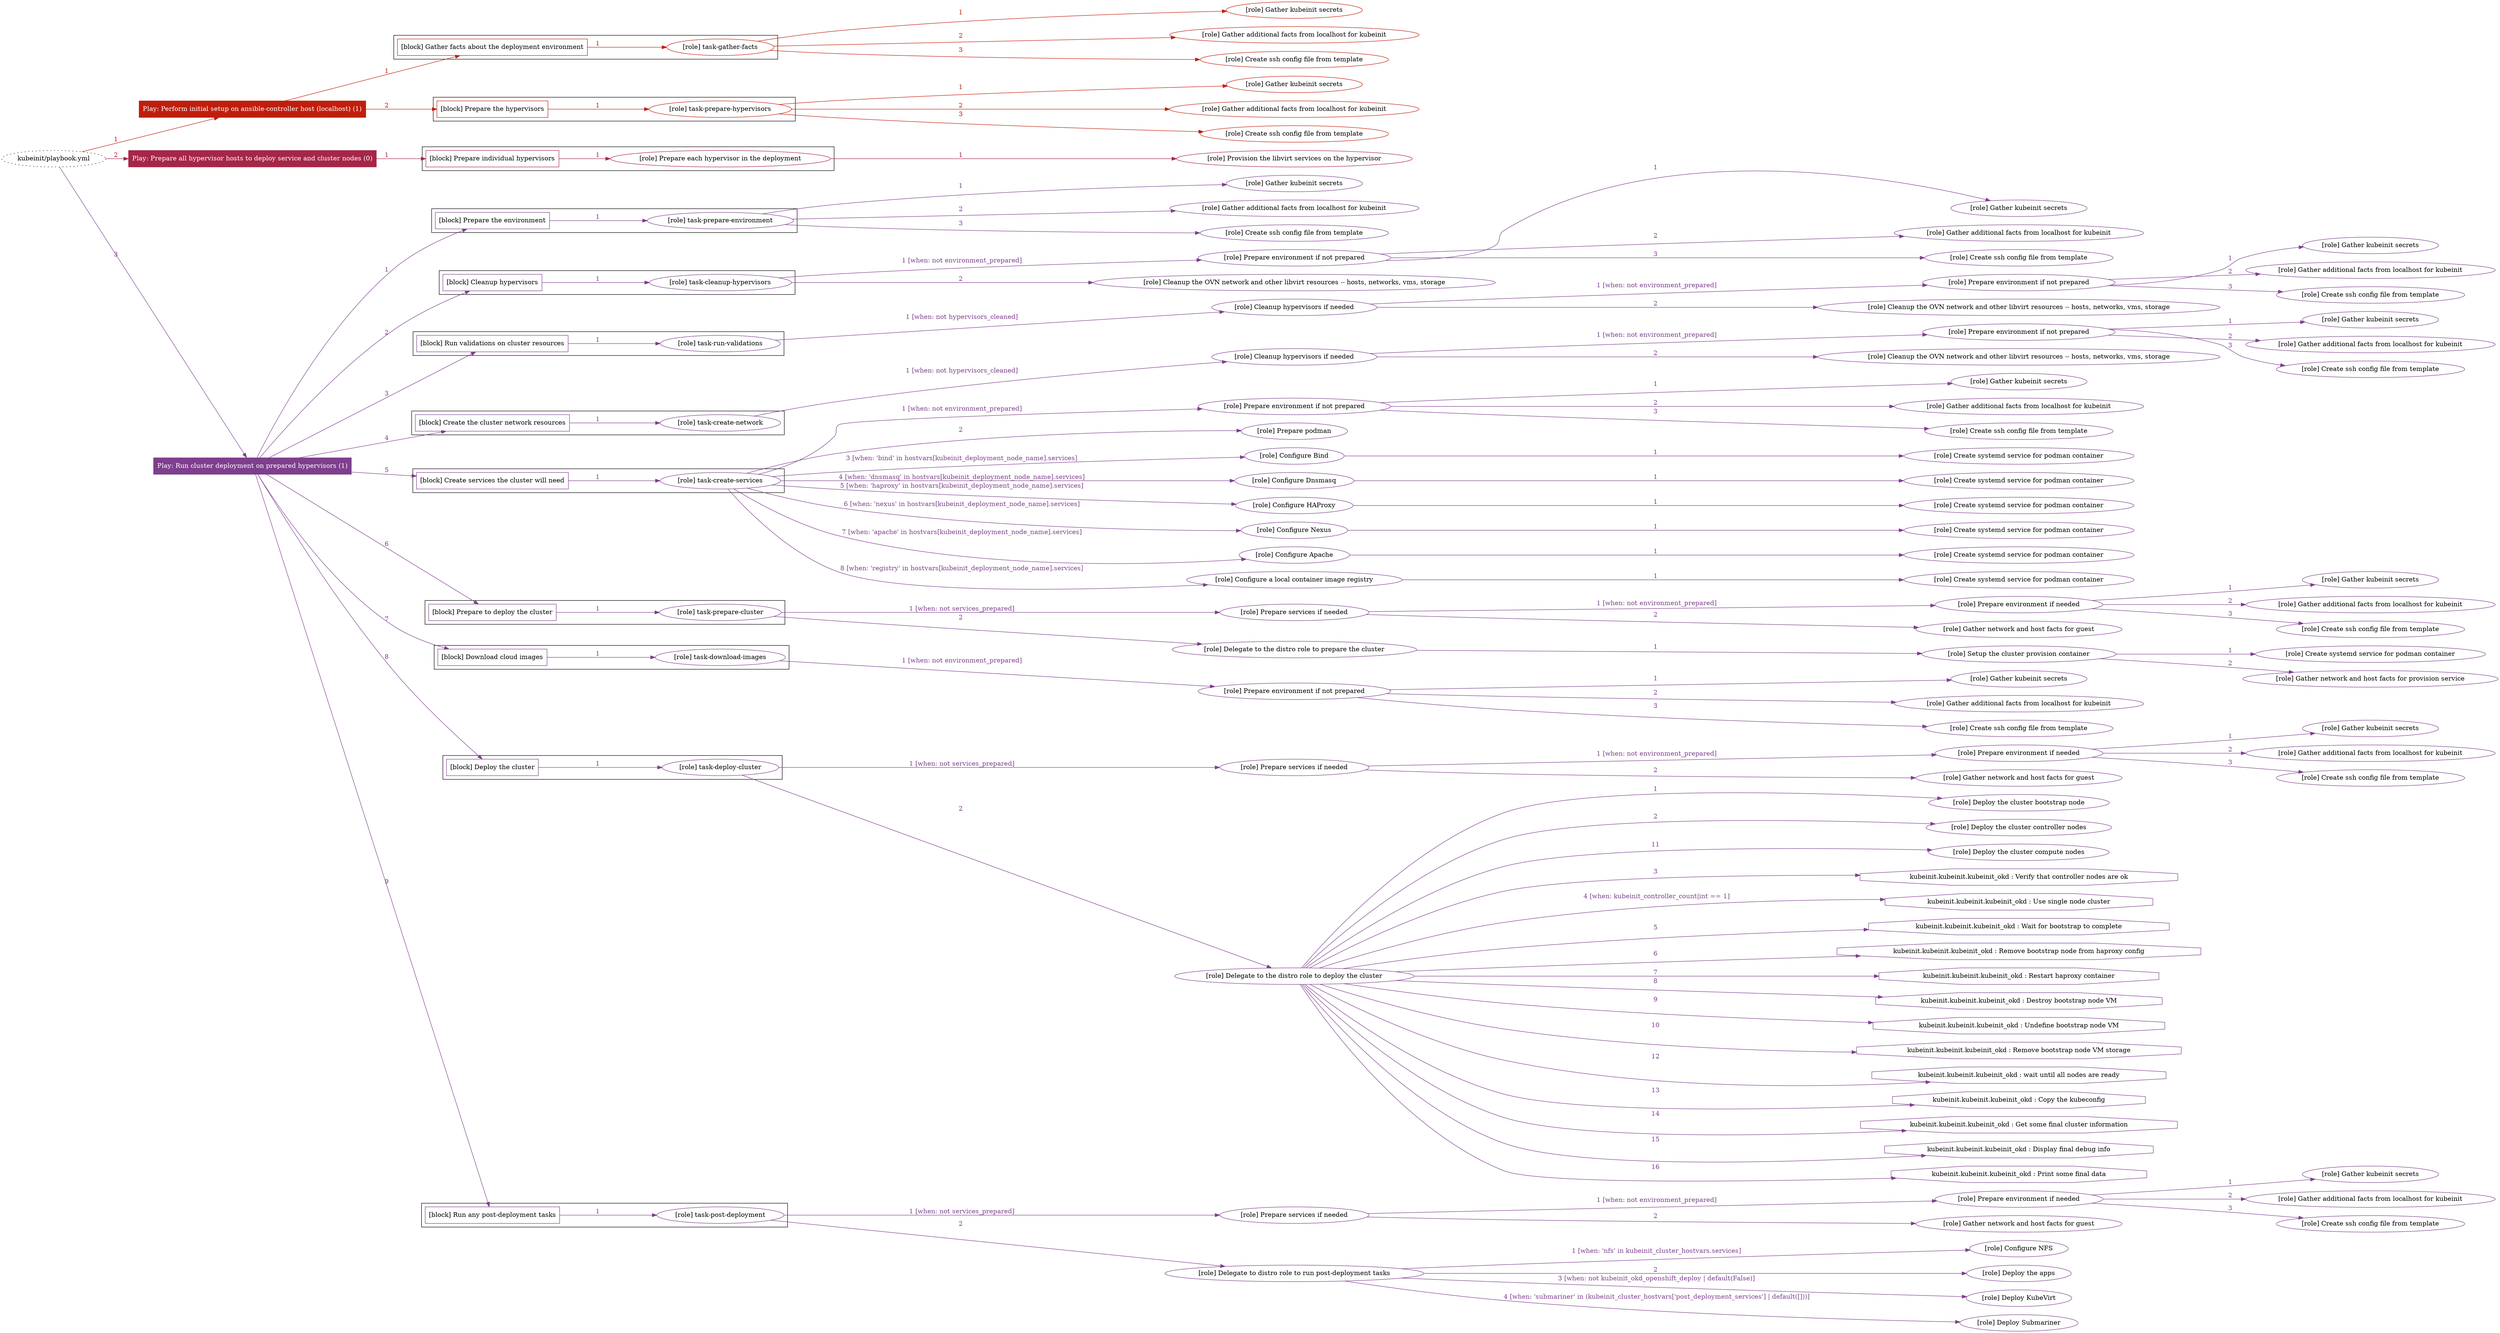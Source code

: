 digraph {
	graph [concentrate=true ordering=in rankdir=LR ratio=fill]
	edge [esep=5 sep=10]
	"kubeinit/playbook.yml" [URL="/home/runner/work/kubeinit/kubeinit/kubeinit/playbook.yml" id=playbook_05895583 style=dotted]
	play_6d1cf563 [label="Play: Perform initial setup on ansible-controller host (localhost) (1)" URL="/home/runner/work/kubeinit/kubeinit/kubeinit/playbook.yml" color="#c01e0c" fontcolor="#ffffff" id=play_6d1cf563 shape=box style=filled tooltip=localhost]
	"kubeinit/playbook.yml" -> play_6d1cf563 [label="1 " color="#c01e0c" fontcolor="#c01e0c" id=edge_318035b4 labeltooltip="1 " tooltip="1 "]
	subgraph "Gather kubeinit secrets" {
		role_8a70f47a [label="[role] Gather kubeinit secrets" URL="/home/runner/.ansible/collections/ansible_collections/kubeinit/kubeinit/roles/kubeinit_prepare/tasks/gather_kubeinit_facts.yml" color="#c01e0c" id=role_8a70f47a tooltip="Gather kubeinit secrets"]
	}
	subgraph "Gather additional facts from localhost for kubeinit" {
		role_1b397cb3 [label="[role] Gather additional facts from localhost for kubeinit" URL="/home/runner/.ansible/collections/ansible_collections/kubeinit/kubeinit/roles/kubeinit_prepare/tasks/gather_kubeinit_facts.yml" color="#c01e0c" id=role_1b397cb3 tooltip="Gather additional facts from localhost for kubeinit"]
	}
	subgraph "Create ssh config file from template" {
		role_547d0436 [label="[role] Create ssh config file from template" URL="/home/runner/.ansible/collections/ansible_collections/kubeinit/kubeinit/roles/kubeinit_prepare/tasks/gather_kubeinit_facts.yml" color="#c01e0c" id=role_547d0436 tooltip="Create ssh config file from template"]
	}
	subgraph "task-gather-facts" {
		role_b0f270bc [label="[role] task-gather-facts" URL="/home/runner/work/kubeinit/kubeinit/kubeinit/playbook.yml" color="#c01e0c" id=role_b0f270bc tooltip="task-gather-facts"]
		role_b0f270bc -> role_8a70f47a [label="1 " color="#c01e0c" fontcolor="#c01e0c" id=edge_29bf13b3 labeltooltip="1 " tooltip="1 "]
		role_b0f270bc -> role_1b397cb3 [label="2 " color="#c01e0c" fontcolor="#c01e0c" id=edge_533e95d9 labeltooltip="2 " tooltip="2 "]
		role_b0f270bc -> role_547d0436 [label="3 " color="#c01e0c" fontcolor="#c01e0c" id=edge_cc61fa35 labeltooltip="3 " tooltip="3 "]
	}
	subgraph "Gather kubeinit secrets" {
		role_10dbee1a [label="[role] Gather kubeinit secrets" URL="/home/runner/.ansible/collections/ansible_collections/kubeinit/kubeinit/roles/kubeinit_prepare/tasks/gather_kubeinit_facts.yml" color="#c01e0c" id=role_10dbee1a tooltip="Gather kubeinit secrets"]
	}
	subgraph "Gather additional facts from localhost for kubeinit" {
		role_0bdf9197 [label="[role] Gather additional facts from localhost for kubeinit" URL="/home/runner/.ansible/collections/ansible_collections/kubeinit/kubeinit/roles/kubeinit_prepare/tasks/gather_kubeinit_facts.yml" color="#c01e0c" id=role_0bdf9197 tooltip="Gather additional facts from localhost for kubeinit"]
	}
	subgraph "Create ssh config file from template" {
		role_4a72c32d [label="[role] Create ssh config file from template" URL="/home/runner/.ansible/collections/ansible_collections/kubeinit/kubeinit/roles/kubeinit_prepare/tasks/gather_kubeinit_facts.yml" color="#c01e0c" id=role_4a72c32d tooltip="Create ssh config file from template"]
	}
	subgraph "task-prepare-hypervisors" {
		role_1cb4d0b0 [label="[role] task-prepare-hypervisors" URL="/home/runner/work/kubeinit/kubeinit/kubeinit/playbook.yml" color="#c01e0c" id=role_1cb4d0b0 tooltip="task-prepare-hypervisors"]
		role_1cb4d0b0 -> role_10dbee1a [label="1 " color="#c01e0c" fontcolor="#c01e0c" id=edge_c2b0298d labeltooltip="1 " tooltip="1 "]
		role_1cb4d0b0 -> role_0bdf9197 [label="2 " color="#c01e0c" fontcolor="#c01e0c" id=edge_925efcdc labeltooltip="2 " tooltip="2 "]
		role_1cb4d0b0 -> role_4a72c32d [label="3 " color="#c01e0c" fontcolor="#c01e0c" id=edge_7a815da5 labeltooltip="3 " tooltip="3 "]
	}
	subgraph "Play: Perform initial setup on ansible-controller host (localhost) (1)" {
		play_6d1cf563 -> block_af2469d0 [label=1 color="#c01e0c" fontcolor="#c01e0c" id=edge_8495790b labeltooltip=1 tooltip=1]
		subgraph cluster_block_af2469d0 {
			block_af2469d0 [label="[block] Gather facts about the deployment environment" URL="/home/runner/work/kubeinit/kubeinit/kubeinit/playbook.yml" color="#c01e0c" id=block_af2469d0 labeltooltip="Gather facts about the deployment environment" shape=box tooltip="Gather facts about the deployment environment"]
			block_af2469d0 -> role_b0f270bc [label="1 " color="#c01e0c" fontcolor="#c01e0c" id=edge_f287defb labeltooltip="1 " tooltip="1 "]
		}
		play_6d1cf563 -> block_502b31a3 [label=2 color="#c01e0c" fontcolor="#c01e0c" id=edge_f403d55e labeltooltip=2 tooltip=2]
		subgraph cluster_block_502b31a3 {
			block_502b31a3 [label="[block] Prepare the hypervisors" URL="/home/runner/work/kubeinit/kubeinit/kubeinit/playbook.yml" color="#c01e0c" id=block_502b31a3 labeltooltip="Prepare the hypervisors" shape=box tooltip="Prepare the hypervisors"]
			block_502b31a3 -> role_1cb4d0b0 [label="1 " color="#c01e0c" fontcolor="#c01e0c" id=edge_0c258cc7 labeltooltip="1 " tooltip="1 "]
		}
	}
	play_4f18b476 [label="Play: Prepare all hypervisor hosts to deploy service and cluster nodes (0)" URL="/home/runner/work/kubeinit/kubeinit/kubeinit/playbook.yml" color="#a62648" fontcolor="#ffffff" id=play_4f18b476 shape=box style=filled tooltip="Play: Prepare all hypervisor hosts to deploy service and cluster nodes (0)"]
	"kubeinit/playbook.yml" -> play_4f18b476 [label="2 " color="#a62648" fontcolor="#a62648" id=edge_6e12f0df labeltooltip="2 " tooltip="2 "]
	subgraph "Provision the libvirt services on the hypervisor" {
		role_265e0ced [label="[role] Provision the libvirt services on the hypervisor" URL="/home/runner/.ansible/collections/ansible_collections/kubeinit/kubeinit/roles/kubeinit_prepare/tasks/prepare_hypervisor.yml" color="#a62648" id=role_265e0ced tooltip="Provision the libvirt services on the hypervisor"]
	}
	subgraph "Prepare each hypervisor in the deployment" {
		role_7b4ec2d0 [label="[role] Prepare each hypervisor in the deployment" URL="/home/runner/work/kubeinit/kubeinit/kubeinit/playbook.yml" color="#a62648" id=role_7b4ec2d0 tooltip="Prepare each hypervisor in the deployment"]
		role_7b4ec2d0 -> role_265e0ced [label="1 " color="#a62648" fontcolor="#a62648" id=edge_01fbd143 labeltooltip="1 " tooltip="1 "]
	}
	subgraph "Play: Prepare all hypervisor hosts to deploy service and cluster nodes (0)" {
		play_4f18b476 -> block_628b857e [label=1 color="#a62648" fontcolor="#a62648" id=edge_21154f89 labeltooltip=1 tooltip=1]
		subgraph cluster_block_628b857e {
			block_628b857e [label="[block] Prepare individual hypervisors" URL="/home/runner/work/kubeinit/kubeinit/kubeinit/playbook.yml" color="#a62648" id=block_628b857e labeltooltip="Prepare individual hypervisors" shape=box tooltip="Prepare individual hypervisors"]
			block_628b857e -> role_7b4ec2d0 [label="1 " color="#a62648" fontcolor="#a62648" id=edge_d391d91a labeltooltip="1 " tooltip="1 "]
		}
	}
	play_51be5cf6 [label="Play: Run cluster deployment on prepared hypervisors (1)" URL="/home/runner/work/kubeinit/kubeinit/kubeinit/playbook.yml" color="#7e3f8d" fontcolor="#ffffff" id=play_51be5cf6 shape=box style=filled tooltip=localhost]
	"kubeinit/playbook.yml" -> play_51be5cf6 [label="3 " color="#7e3f8d" fontcolor="#7e3f8d" id=edge_3b84ab04 labeltooltip="3 " tooltip="3 "]
	subgraph "Gather kubeinit secrets" {
		role_34b3355b [label="[role] Gather kubeinit secrets" URL="/home/runner/.ansible/collections/ansible_collections/kubeinit/kubeinit/roles/kubeinit_prepare/tasks/gather_kubeinit_facts.yml" color="#7e3f8d" id=role_34b3355b tooltip="Gather kubeinit secrets"]
	}
	subgraph "Gather additional facts from localhost for kubeinit" {
		role_3162472e [label="[role] Gather additional facts from localhost for kubeinit" URL="/home/runner/.ansible/collections/ansible_collections/kubeinit/kubeinit/roles/kubeinit_prepare/tasks/gather_kubeinit_facts.yml" color="#7e3f8d" id=role_3162472e tooltip="Gather additional facts from localhost for kubeinit"]
	}
	subgraph "Create ssh config file from template" {
		role_bb6c8fc6 [label="[role] Create ssh config file from template" URL="/home/runner/.ansible/collections/ansible_collections/kubeinit/kubeinit/roles/kubeinit_prepare/tasks/gather_kubeinit_facts.yml" color="#7e3f8d" id=role_bb6c8fc6 tooltip="Create ssh config file from template"]
	}
	subgraph "task-prepare-environment" {
		role_a7cff27e [label="[role] task-prepare-environment" URL="/home/runner/work/kubeinit/kubeinit/kubeinit/playbook.yml" color="#7e3f8d" id=role_a7cff27e tooltip="task-prepare-environment"]
		role_a7cff27e -> role_34b3355b [label="1 " color="#7e3f8d" fontcolor="#7e3f8d" id=edge_b868ddde labeltooltip="1 " tooltip="1 "]
		role_a7cff27e -> role_3162472e [label="2 " color="#7e3f8d" fontcolor="#7e3f8d" id=edge_8a16a9ed labeltooltip="2 " tooltip="2 "]
		role_a7cff27e -> role_bb6c8fc6 [label="3 " color="#7e3f8d" fontcolor="#7e3f8d" id=edge_2e26e83f labeltooltip="3 " tooltip="3 "]
	}
	subgraph "Gather kubeinit secrets" {
		role_e1b59e5f [label="[role] Gather kubeinit secrets" URL="/home/runner/.ansible/collections/ansible_collections/kubeinit/kubeinit/roles/kubeinit_prepare/tasks/gather_kubeinit_facts.yml" color="#7e3f8d" id=role_e1b59e5f tooltip="Gather kubeinit secrets"]
	}
	subgraph "Gather additional facts from localhost for kubeinit" {
		role_65c0d504 [label="[role] Gather additional facts from localhost for kubeinit" URL="/home/runner/.ansible/collections/ansible_collections/kubeinit/kubeinit/roles/kubeinit_prepare/tasks/gather_kubeinit_facts.yml" color="#7e3f8d" id=role_65c0d504 tooltip="Gather additional facts from localhost for kubeinit"]
	}
	subgraph "Create ssh config file from template" {
		role_6ac4acc8 [label="[role] Create ssh config file from template" URL="/home/runner/.ansible/collections/ansible_collections/kubeinit/kubeinit/roles/kubeinit_prepare/tasks/gather_kubeinit_facts.yml" color="#7e3f8d" id=role_6ac4acc8 tooltip="Create ssh config file from template"]
	}
	subgraph "Prepare environment if not prepared" {
		role_12820bd0 [label="[role] Prepare environment if not prepared" URL="/home/runner/.ansible/collections/ansible_collections/kubeinit/kubeinit/roles/kubeinit_prepare/tasks/cleanup_hypervisors.yml" color="#7e3f8d" id=role_12820bd0 tooltip="Prepare environment if not prepared"]
		role_12820bd0 -> role_e1b59e5f [label="1 " color="#7e3f8d" fontcolor="#7e3f8d" id=edge_0c82284b labeltooltip="1 " tooltip="1 "]
		role_12820bd0 -> role_65c0d504 [label="2 " color="#7e3f8d" fontcolor="#7e3f8d" id=edge_23188522 labeltooltip="2 " tooltip="2 "]
		role_12820bd0 -> role_6ac4acc8 [label="3 " color="#7e3f8d" fontcolor="#7e3f8d" id=edge_69e01ba8 labeltooltip="3 " tooltip="3 "]
	}
	subgraph "Cleanup the OVN network and other libvirt resources -- hosts, networks, vms, storage" {
		role_3dbb458b [label="[role] Cleanup the OVN network and other libvirt resources -- hosts, networks, vms, storage" URL="/home/runner/.ansible/collections/ansible_collections/kubeinit/kubeinit/roles/kubeinit_prepare/tasks/cleanup_hypervisors.yml" color="#7e3f8d" id=role_3dbb458b tooltip="Cleanup the OVN network and other libvirt resources -- hosts, networks, vms, storage"]
	}
	subgraph "task-cleanup-hypervisors" {
		role_19a5f835 [label="[role] task-cleanup-hypervisors" URL="/home/runner/work/kubeinit/kubeinit/kubeinit/playbook.yml" color="#7e3f8d" id=role_19a5f835 tooltip="task-cleanup-hypervisors"]
		role_19a5f835 -> role_12820bd0 [label="1 [when: not environment_prepared]" color="#7e3f8d" fontcolor="#7e3f8d" id=edge_bb3ef09f labeltooltip="1 [when: not environment_prepared]" tooltip="1 [when: not environment_prepared]"]
		role_19a5f835 -> role_3dbb458b [label="2 " color="#7e3f8d" fontcolor="#7e3f8d" id=edge_b52412fb labeltooltip="2 " tooltip="2 "]
	}
	subgraph "Gather kubeinit secrets" {
		role_98494bd0 [label="[role] Gather kubeinit secrets" URL="/home/runner/.ansible/collections/ansible_collections/kubeinit/kubeinit/roles/kubeinit_prepare/tasks/gather_kubeinit_facts.yml" color="#7e3f8d" id=role_98494bd0 tooltip="Gather kubeinit secrets"]
	}
	subgraph "Gather additional facts from localhost for kubeinit" {
		role_d6aa0faa [label="[role] Gather additional facts from localhost for kubeinit" URL="/home/runner/.ansible/collections/ansible_collections/kubeinit/kubeinit/roles/kubeinit_prepare/tasks/gather_kubeinit_facts.yml" color="#7e3f8d" id=role_d6aa0faa tooltip="Gather additional facts from localhost for kubeinit"]
	}
	subgraph "Create ssh config file from template" {
		role_f9b39028 [label="[role] Create ssh config file from template" URL="/home/runner/.ansible/collections/ansible_collections/kubeinit/kubeinit/roles/kubeinit_prepare/tasks/gather_kubeinit_facts.yml" color="#7e3f8d" id=role_f9b39028 tooltip="Create ssh config file from template"]
	}
	subgraph "Prepare environment if not prepared" {
		role_26ac0892 [label="[role] Prepare environment if not prepared" URL="/home/runner/.ansible/collections/ansible_collections/kubeinit/kubeinit/roles/kubeinit_prepare/tasks/cleanup_hypervisors.yml" color="#7e3f8d" id=role_26ac0892 tooltip="Prepare environment if not prepared"]
		role_26ac0892 -> role_98494bd0 [label="1 " color="#7e3f8d" fontcolor="#7e3f8d" id=edge_c5962287 labeltooltip="1 " tooltip="1 "]
		role_26ac0892 -> role_d6aa0faa [label="2 " color="#7e3f8d" fontcolor="#7e3f8d" id=edge_26619306 labeltooltip="2 " tooltip="2 "]
		role_26ac0892 -> role_f9b39028 [label="3 " color="#7e3f8d" fontcolor="#7e3f8d" id=edge_5a2ef226 labeltooltip="3 " tooltip="3 "]
	}
	subgraph "Cleanup the OVN network and other libvirt resources -- hosts, networks, vms, storage" {
		role_c8c8a4f7 [label="[role] Cleanup the OVN network and other libvirt resources -- hosts, networks, vms, storage" URL="/home/runner/.ansible/collections/ansible_collections/kubeinit/kubeinit/roles/kubeinit_prepare/tasks/cleanup_hypervisors.yml" color="#7e3f8d" id=role_c8c8a4f7 tooltip="Cleanup the OVN network and other libvirt resources -- hosts, networks, vms, storage"]
	}
	subgraph "Cleanup hypervisors if needed" {
		role_545ea05d [label="[role] Cleanup hypervisors if needed" URL="/home/runner/.ansible/collections/ansible_collections/kubeinit/kubeinit/roles/kubeinit_validations/tasks/main.yml" color="#7e3f8d" id=role_545ea05d tooltip="Cleanup hypervisors if needed"]
		role_545ea05d -> role_26ac0892 [label="1 [when: not environment_prepared]" color="#7e3f8d" fontcolor="#7e3f8d" id=edge_2521e7f9 labeltooltip="1 [when: not environment_prepared]" tooltip="1 [when: not environment_prepared]"]
		role_545ea05d -> role_c8c8a4f7 [label="2 " color="#7e3f8d" fontcolor="#7e3f8d" id=edge_0daad880 labeltooltip="2 " tooltip="2 "]
	}
	subgraph "task-run-validations" {
		role_06bfb53c [label="[role] task-run-validations" URL="/home/runner/work/kubeinit/kubeinit/kubeinit/playbook.yml" color="#7e3f8d" id=role_06bfb53c tooltip="task-run-validations"]
		role_06bfb53c -> role_545ea05d [label="1 [when: not hypervisors_cleaned]" color="#7e3f8d" fontcolor="#7e3f8d" id=edge_c162f8ef labeltooltip="1 [when: not hypervisors_cleaned]" tooltip="1 [when: not hypervisors_cleaned]"]
	}
	subgraph "Gather kubeinit secrets" {
		role_1e81e03d [label="[role] Gather kubeinit secrets" URL="/home/runner/.ansible/collections/ansible_collections/kubeinit/kubeinit/roles/kubeinit_prepare/tasks/gather_kubeinit_facts.yml" color="#7e3f8d" id=role_1e81e03d tooltip="Gather kubeinit secrets"]
	}
	subgraph "Gather additional facts from localhost for kubeinit" {
		role_e49778e6 [label="[role] Gather additional facts from localhost for kubeinit" URL="/home/runner/.ansible/collections/ansible_collections/kubeinit/kubeinit/roles/kubeinit_prepare/tasks/gather_kubeinit_facts.yml" color="#7e3f8d" id=role_e49778e6 tooltip="Gather additional facts from localhost for kubeinit"]
	}
	subgraph "Create ssh config file from template" {
		role_58ebab53 [label="[role] Create ssh config file from template" URL="/home/runner/.ansible/collections/ansible_collections/kubeinit/kubeinit/roles/kubeinit_prepare/tasks/gather_kubeinit_facts.yml" color="#7e3f8d" id=role_58ebab53 tooltip="Create ssh config file from template"]
	}
	subgraph "Prepare environment if not prepared" {
		role_b38a0535 [label="[role] Prepare environment if not prepared" URL="/home/runner/.ansible/collections/ansible_collections/kubeinit/kubeinit/roles/kubeinit_prepare/tasks/cleanup_hypervisors.yml" color="#7e3f8d" id=role_b38a0535 tooltip="Prepare environment if not prepared"]
		role_b38a0535 -> role_1e81e03d [label="1 " color="#7e3f8d" fontcolor="#7e3f8d" id=edge_6ab33dd6 labeltooltip="1 " tooltip="1 "]
		role_b38a0535 -> role_e49778e6 [label="2 " color="#7e3f8d" fontcolor="#7e3f8d" id=edge_af3cce34 labeltooltip="2 " tooltip="2 "]
		role_b38a0535 -> role_58ebab53 [label="3 " color="#7e3f8d" fontcolor="#7e3f8d" id=edge_dca44982 labeltooltip="3 " tooltip="3 "]
	}
	subgraph "Cleanup the OVN network and other libvirt resources -- hosts, networks, vms, storage" {
		role_aa7eb68d [label="[role] Cleanup the OVN network and other libvirt resources -- hosts, networks, vms, storage" URL="/home/runner/.ansible/collections/ansible_collections/kubeinit/kubeinit/roles/kubeinit_prepare/tasks/cleanup_hypervisors.yml" color="#7e3f8d" id=role_aa7eb68d tooltip="Cleanup the OVN network and other libvirt resources -- hosts, networks, vms, storage"]
	}
	subgraph "Cleanup hypervisors if needed" {
		role_d9ea47bd [label="[role] Cleanup hypervisors if needed" URL="/home/runner/.ansible/collections/ansible_collections/kubeinit/kubeinit/roles/kubeinit_libvirt/tasks/create_network.yml" color="#7e3f8d" id=role_d9ea47bd tooltip="Cleanup hypervisors if needed"]
		role_d9ea47bd -> role_b38a0535 [label="1 [when: not environment_prepared]" color="#7e3f8d" fontcolor="#7e3f8d" id=edge_f70a28ef labeltooltip="1 [when: not environment_prepared]" tooltip="1 [when: not environment_prepared]"]
		role_d9ea47bd -> role_aa7eb68d [label="2 " color="#7e3f8d" fontcolor="#7e3f8d" id=edge_f9496af0 labeltooltip="2 " tooltip="2 "]
	}
	subgraph "task-create-network" {
		role_226ce99a [label="[role] task-create-network" URL="/home/runner/work/kubeinit/kubeinit/kubeinit/playbook.yml" color="#7e3f8d" id=role_226ce99a tooltip="task-create-network"]
		role_226ce99a -> role_d9ea47bd [label="1 [when: not hypervisors_cleaned]" color="#7e3f8d" fontcolor="#7e3f8d" id=edge_02beb373 labeltooltip="1 [when: not hypervisors_cleaned]" tooltip="1 [when: not hypervisors_cleaned]"]
	}
	subgraph "Gather kubeinit secrets" {
		role_d36f6ce1 [label="[role] Gather kubeinit secrets" URL="/home/runner/.ansible/collections/ansible_collections/kubeinit/kubeinit/roles/kubeinit_prepare/tasks/gather_kubeinit_facts.yml" color="#7e3f8d" id=role_d36f6ce1 tooltip="Gather kubeinit secrets"]
	}
	subgraph "Gather additional facts from localhost for kubeinit" {
		role_66754730 [label="[role] Gather additional facts from localhost for kubeinit" URL="/home/runner/.ansible/collections/ansible_collections/kubeinit/kubeinit/roles/kubeinit_prepare/tasks/gather_kubeinit_facts.yml" color="#7e3f8d" id=role_66754730 tooltip="Gather additional facts from localhost for kubeinit"]
	}
	subgraph "Create ssh config file from template" {
		role_11639cbc [label="[role] Create ssh config file from template" URL="/home/runner/.ansible/collections/ansible_collections/kubeinit/kubeinit/roles/kubeinit_prepare/tasks/gather_kubeinit_facts.yml" color="#7e3f8d" id=role_11639cbc tooltip="Create ssh config file from template"]
	}
	subgraph "Prepare environment if not prepared" {
		role_36dee4ce [label="[role] Prepare environment if not prepared" URL="/home/runner/.ansible/collections/ansible_collections/kubeinit/kubeinit/roles/kubeinit_services/tasks/main.yml" color="#7e3f8d" id=role_36dee4ce tooltip="Prepare environment if not prepared"]
		role_36dee4ce -> role_d36f6ce1 [label="1 " color="#7e3f8d" fontcolor="#7e3f8d" id=edge_fe70f5a7 labeltooltip="1 " tooltip="1 "]
		role_36dee4ce -> role_66754730 [label="2 " color="#7e3f8d" fontcolor="#7e3f8d" id=edge_59312445 labeltooltip="2 " tooltip="2 "]
		role_36dee4ce -> role_11639cbc [label="3 " color="#7e3f8d" fontcolor="#7e3f8d" id=edge_ef2487b8 labeltooltip="3 " tooltip="3 "]
	}
	subgraph "Prepare podman" {
		role_098c1f17 [label="[role] Prepare podman" URL="/home/runner/.ansible/collections/ansible_collections/kubeinit/kubeinit/roles/kubeinit_services/tasks/00_create_service_pod.yml" color="#7e3f8d" id=role_098c1f17 tooltip="Prepare podman"]
	}
	subgraph "Create systemd service for podman container" {
		role_aeff389d [label="[role] Create systemd service for podman container" URL="/home/runner/.ansible/collections/ansible_collections/kubeinit/kubeinit/roles/kubeinit_bind/tasks/main.yml" color="#7e3f8d" id=role_aeff389d tooltip="Create systemd service for podman container"]
	}
	subgraph "Configure Bind" {
		role_def25546 [label="[role] Configure Bind" URL="/home/runner/.ansible/collections/ansible_collections/kubeinit/kubeinit/roles/kubeinit_services/tasks/start_services_containers.yml" color="#7e3f8d" id=role_def25546 tooltip="Configure Bind"]
		role_def25546 -> role_aeff389d [label="1 " color="#7e3f8d" fontcolor="#7e3f8d" id=edge_d2cc9334 labeltooltip="1 " tooltip="1 "]
	}
	subgraph "Create systemd service for podman container" {
		role_eeb700f6 [label="[role] Create systemd service for podman container" URL="/home/runner/.ansible/collections/ansible_collections/kubeinit/kubeinit/roles/kubeinit_dnsmasq/tasks/main.yml" color="#7e3f8d" id=role_eeb700f6 tooltip="Create systemd service for podman container"]
	}
	subgraph "Configure Dnsmasq" {
		role_bdd6689f [label="[role] Configure Dnsmasq" URL="/home/runner/.ansible/collections/ansible_collections/kubeinit/kubeinit/roles/kubeinit_services/tasks/start_services_containers.yml" color="#7e3f8d" id=role_bdd6689f tooltip="Configure Dnsmasq"]
		role_bdd6689f -> role_eeb700f6 [label="1 " color="#7e3f8d" fontcolor="#7e3f8d" id=edge_7ea4903b labeltooltip="1 " tooltip="1 "]
	}
	subgraph "Create systemd service for podman container" {
		role_0b61a284 [label="[role] Create systemd service for podman container" URL="/home/runner/.ansible/collections/ansible_collections/kubeinit/kubeinit/roles/kubeinit_haproxy/tasks/main.yml" color="#7e3f8d" id=role_0b61a284 tooltip="Create systemd service for podman container"]
	}
	subgraph "Configure HAProxy" {
		role_4254e3d5 [label="[role] Configure HAProxy" URL="/home/runner/.ansible/collections/ansible_collections/kubeinit/kubeinit/roles/kubeinit_services/tasks/start_services_containers.yml" color="#7e3f8d" id=role_4254e3d5 tooltip="Configure HAProxy"]
		role_4254e3d5 -> role_0b61a284 [label="1 " color="#7e3f8d" fontcolor="#7e3f8d" id=edge_43208147 labeltooltip="1 " tooltip="1 "]
	}
	subgraph "Create systemd service for podman container" {
		role_0eedc02a [label="[role] Create systemd service for podman container" URL="/home/runner/.ansible/collections/ansible_collections/kubeinit/kubeinit/roles/kubeinit_nexus/tasks/main.yml" color="#7e3f8d" id=role_0eedc02a tooltip="Create systemd service for podman container"]
	}
	subgraph "Configure Nexus" {
		role_224763e7 [label="[role] Configure Nexus" URL="/home/runner/.ansible/collections/ansible_collections/kubeinit/kubeinit/roles/kubeinit_services/tasks/start_services_containers.yml" color="#7e3f8d" id=role_224763e7 tooltip="Configure Nexus"]
		role_224763e7 -> role_0eedc02a [label="1 " color="#7e3f8d" fontcolor="#7e3f8d" id=edge_d6082968 labeltooltip="1 " tooltip="1 "]
	}
	subgraph "Create systemd service for podman container" {
		role_39e3a34c [label="[role] Create systemd service for podman container" URL="/home/runner/.ansible/collections/ansible_collections/kubeinit/kubeinit/roles/kubeinit_apache/tasks/main.yml" color="#7e3f8d" id=role_39e3a34c tooltip="Create systemd service for podman container"]
	}
	subgraph "Configure Apache" {
		role_97e0d4d4 [label="[role] Configure Apache" URL="/home/runner/.ansible/collections/ansible_collections/kubeinit/kubeinit/roles/kubeinit_services/tasks/start_services_containers.yml" color="#7e3f8d" id=role_97e0d4d4 tooltip="Configure Apache"]
		role_97e0d4d4 -> role_39e3a34c [label="1 " color="#7e3f8d" fontcolor="#7e3f8d" id=edge_e4fa5cf6 labeltooltip="1 " tooltip="1 "]
	}
	subgraph "Create systemd service for podman container" {
		role_c78486db [label="[role] Create systemd service for podman container" URL="/home/runner/.ansible/collections/ansible_collections/kubeinit/kubeinit/roles/kubeinit_registry/tasks/main.yml" color="#7e3f8d" id=role_c78486db tooltip="Create systemd service for podman container"]
	}
	subgraph "Configure a local container image registry" {
		role_0261848a [label="[role] Configure a local container image registry" URL="/home/runner/.ansible/collections/ansible_collections/kubeinit/kubeinit/roles/kubeinit_services/tasks/start_services_containers.yml" color="#7e3f8d" id=role_0261848a tooltip="Configure a local container image registry"]
		role_0261848a -> role_c78486db [label="1 " color="#7e3f8d" fontcolor="#7e3f8d" id=edge_e6401144 labeltooltip="1 " tooltip="1 "]
	}
	subgraph "task-create-services" {
		role_a877e933 [label="[role] task-create-services" URL="/home/runner/work/kubeinit/kubeinit/kubeinit/playbook.yml" color="#7e3f8d" id=role_a877e933 tooltip="task-create-services"]
		role_a877e933 -> role_36dee4ce [label="1 [when: not environment_prepared]" color="#7e3f8d" fontcolor="#7e3f8d" id=edge_7b862776 labeltooltip="1 [when: not environment_prepared]" tooltip="1 [when: not environment_prepared]"]
		role_a877e933 -> role_098c1f17 [label="2 " color="#7e3f8d" fontcolor="#7e3f8d" id=edge_0236a01b labeltooltip="2 " tooltip="2 "]
		role_a877e933 -> role_def25546 [label="3 [when: 'bind' in hostvars[kubeinit_deployment_node_name].services]" color="#7e3f8d" fontcolor="#7e3f8d" id=edge_c838660e labeltooltip="3 [when: 'bind' in hostvars[kubeinit_deployment_node_name].services]" tooltip="3 [when: 'bind' in hostvars[kubeinit_deployment_node_name].services]"]
		role_a877e933 -> role_bdd6689f [label="4 [when: 'dnsmasq' in hostvars[kubeinit_deployment_node_name].services]" color="#7e3f8d" fontcolor="#7e3f8d" id=edge_6e84366e labeltooltip="4 [when: 'dnsmasq' in hostvars[kubeinit_deployment_node_name].services]" tooltip="4 [when: 'dnsmasq' in hostvars[kubeinit_deployment_node_name].services]"]
		role_a877e933 -> role_4254e3d5 [label="5 [when: 'haproxy' in hostvars[kubeinit_deployment_node_name].services]" color="#7e3f8d" fontcolor="#7e3f8d" id=edge_30b612d2 labeltooltip="5 [when: 'haproxy' in hostvars[kubeinit_deployment_node_name].services]" tooltip="5 [when: 'haproxy' in hostvars[kubeinit_deployment_node_name].services]"]
		role_a877e933 -> role_224763e7 [label="6 [when: 'nexus' in hostvars[kubeinit_deployment_node_name].services]" color="#7e3f8d" fontcolor="#7e3f8d" id=edge_8b9e3505 labeltooltip="6 [when: 'nexus' in hostvars[kubeinit_deployment_node_name].services]" tooltip="6 [when: 'nexus' in hostvars[kubeinit_deployment_node_name].services]"]
		role_a877e933 -> role_97e0d4d4 [label="7 [when: 'apache' in hostvars[kubeinit_deployment_node_name].services]" color="#7e3f8d" fontcolor="#7e3f8d" id=edge_6a30a86a labeltooltip="7 [when: 'apache' in hostvars[kubeinit_deployment_node_name].services]" tooltip="7 [when: 'apache' in hostvars[kubeinit_deployment_node_name].services]"]
		role_a877e933 -> role_0261848a [label="8 [when: 'registry' in hostvars[kubeinit_deployment_node_name].services]" color="#7e3f8d" fontcolor="#7e3f8d" id=edge_34f17119 labeltooltip="8 [when: 'registry' in hostvars[kubeinit_deployment_node_name].services]" tooltip="8 [when: 'registry' in hostvars[kubeinit_deployment_node_name].services]"]
	}
	subgraph "Gather kubeinit secrets" {
		role_54db6577 [label="[role] Gather kubeinit secrets" URL="/home/runner/.ansible/collections/ansible_collections/kubeinit/kubeinit/roles/kubeinit_prepare/tasks/gather_kubeinit_facts.yml" color="#7e3f8d" id=role_54db6577 tooltip="Gather kubeinit secrets"]
	}
	subgraph "Gather additional facts from localhost for kubeinit" {
		role_f610f06d [label="[role] Gather additional facts from localhost for kubeinit" URL="/home/runner/.ansible/collections/ansible_collections/kubeinit/kubeinit/roles/kubeinit_prepare/tasks/gather_kubeinit_facts.yml" color="#7e3f8d" id=role_f610f06d tooltip="Gather additional facts from localhost for kubeinit"]
	}
	subgraph "Create ssh config file from template" {
		role_d57a0651 [label="[role] Create ssh config file from template" URL="/home/runner/.ansible/collections/ansible_collections/kubeinit/kubeinit/roles/kubeinit_prepare/tasks/gather_kubeinit_facts.yml" color="#7e3f8d" id=role_d57a0651 tooltip="Create ssh config file from template"]
	}
	subgraph "Prepare environment if needed" {
		role_c07ed719 [label="[role] Prepare environment if needed" URL="/home/runner/.ansible/collections/ansible_collections/kubeinit/kubeinit/roles/kubeinit_services/tasks/prepare_services.yml" color="#7e3f8d" id=role_c07ed719 tooltip="Prepare environment if needed"]
		role_c07ed719 -> role_54db6577 [label="1 " color="#7e3f8d" fontcolor="#7e3f8d" id=edge_f0cfd57d labeltooltip="1 " tooltip="1 "]
		role_c07ed719 -> role_f610f06d [label="2 " color="#7e3f8d" fontcolor="#7e3f8d" id=edge_eb09fec0 labeltooltip="2 " tooltip="2 "]
		role_c07ed719 -> role_d57a0651 [label="3 " color="#7e3f8d" fontcolor="#7e3f8d" id=edge_71853325 labeltooltip="3 " tooltip="3 "]
	}
	subgraph "Gather network and host facts for guest" {
		role_e4be52b0 [label="[role] Gather network and host facts for guest" URL="/home/runner/.ansible/collections/ansible_collections/kubeinit/kubeinit/roles/kubeinit_services/tasks/prepare_services.yml" color="#7e3f8d" id=role_e4be52b0 tooltip="Gather network and host facts for guest"]
	}
	subgraph "Prepare services if needed" {
		role_c2cf8a2d [label="[role] Prepare services if needed" URL="/home/runner/.ansible/collections/ansible_collections/kubeinit/kubeinit/roles/kubeinit_prepare/tasks/prepare_cluster.yml" color="#7e3f8d" id=role_c2cf8a2d tooltip="Prepare services if needed"]
		role_c2cf8a2d -> role_c07ed719 [label="1 [when: not environment_prepared]" color="#7e3f8d" fontcolor="#7e3f8d" id=edge_403466a6 labeltooltip="1 [when: not environment_prepared]" tooltip="1 [when: not environment_prepared]"]
		role_c2cf8a2d -> role_e4be52b0 [label="2 " color="#7e3f8d" fontcolor="#7e3f8d" id=edge_61bf6375 labeltooltip="2 " tooltip="2 "]
	}
	subgraph "Create systemd service for podman container" {
		role_1a5b19eb [label="[role] Create systemd service for podman container" URL="/home/runner/.ansible/collections/ansible_collections/kubeinit/kubeinit/roles/kubeinit_services/tasks/create_provision_container.yml" color="#7e3f8d" id=role_1a5b19eb tooltip="Create systemd service for podman container"]
	}
	subgraph "Gather network and host facts for provision service" {
		role_2b76fc10 [label="[role] Gather network and host facts for provision service" URL="/home/runner/.ansible/collections/ansible_collections/kubeinit/kubeinit/roles/kubeinit_services/tasks/create_provision_container.yml" color="#7e3f8d" id=role_2b76fc10 tooltip="Gather network and host facts for provision service"]
	}
	subgraph "Setup the cluster provision container" {
		role_64aef70f [label="[role] Setup the cluster provision container" URL="/home/runner/.ansible/collections/ansible_collections/kubeinit/kubeinit/roles/kubeinit_okd/tasks/prepare_cluster.yml" color="#7e3f8d" id=role_64aef70f tooltip="Setup the cluster provision container"]
		role_64aef70f -> role_1a5b19eb [label="1 " color="#7e3f8d" fontcolor="#7e3f8d" id=edge_9b68dd43 labeltooltip="1 " tooltip="1 "]
		role_64aef70f -> role_2b76fc10 [label="2 " color="#7e3f8d" fontcolor="#7e3f8d" id=edge_a1f0a9a4 labeltooltip="2 " tooltip="2 "]
	}
	subgraph "Delegate to the distro role to prepare the cluster" {
		role_0aa5acbe [label="[role] Delegate to the distro role to prepare the cluster" URL="/home/runner/.ansible/collections/ansible_collections/kubeinit/kubeinit/roles/kubeinit_prepare/tasks/prepare_cluster.yml" color="#7e3f8d" id=role_0aa5acbe tooltip="Delegate to the distro role to prepare the cluster"]
		role_0aa5acbe -> role_64aef70f [label="1 " color="#7e3f8d" fontcolor="#7e3f8d" id=edge_e082e978 labeltooltip="1 " tooltip="1 "]
	}
	subgraph "task-prepare-cluster" {
		role_b5753ad2 [label="[role] task-prepare-cluster" URL="/home/runner/work/kubeinit/kubeinit/kubeinit/playbook.yml" color="#7e3f8d" id=role_b5753ad2 tooltip="task-prepare-cluster"]
		role_b5753ad2 -> role_c2cf8a2d [label="1 [when: not services_prepared]" color="#7e3f8d" fontcolor="#7e3f8d" id=edge_8e3d53ad labeltooltip="1 [when: not services_prepared]" tooltip="1 [when: not services_prepared]"]
		role_b5753ad2 -> role_0aa5acbe [label="2 " color="#7e3f8d" fontcolor="#7e3f8d" id=edge_62a8d8d6 labeltooltip="2 " tooltip="2 "]
	}
	subgraph "Gather kubeinit secrets" {
		role_3f6c1883 [label="[role] Gather kubeinit secrets" URL="/home/runner/.ansible/collections/ansible_collections/kubeinit/kubeinit/roles/kubeinit_prepare/tasks/gather_kubeinit_facts.yml" color="#7e3f8d" id=role_3f6c1883 tooltip="Gather kubeinit secrets"]
	}
	subgraph "Gather additional facts from localhost for kubeinit" {
		role_55aa2762 [label="[role] Gather additional facts from localhost for kubeinit" URL="/home/runner/.ansible/collections/ansible_collections/kubeinit/kubeinit/roles/kubeinit_prepare/tasks/gather_kubeinit_facts.yml" color="#7e3f8d" id=role_55aa2762 tooltip="Gather additional facts from localhost for kubeinit"]
	}
	subgraph "Create ssh config file from template" {
		role_32f00d24 [label="[role] Create ssh config file from template" URL="/home/runner/.ansible/collections/ansible_collections/kubeinit/kubeinit/roles/kubeinit_prepare/tasks/gather_kubeinit_facts.yml" color="#7e3f8d" id=role_32f00d24 tooltip="Create ssh config file from template"]
	}
	subgraph "Prepare environment if not prepared" {
		role_c9f02df3 [label="[role] Prepare environment if not prepared" URL="/home/runner/.ansible/collections/ansible_collections/kubeinit/kubeinit/roles/kubeinit_libvirt/tasks/download_cloud_images.yml" color="#7e3f8d" id=role_c9f02df3 tooltip="Prepare environment if not prepared"]
		role_c9f02df3 -> role_3f6c1883 [label="1 " color="#7e3f8d" fontcolor="#7e3f8d" id=edge_b8b0d2e6 labeltooltip="1 " tooltip="1 "]
		role_c9f02df3 -> role_55aa2762 [label="2 " color="#7e3f8d" fontcolor="#7e3f8d" id=edge_fa1cad51 labeltooltip="2 " tooltip="2 "]
		role_c9f02df3 -> role_32f00d24 [label="3 " color="#7e3f8d" fontcolor="#7e3f8d" id=edge_c96a6ccd labeltooltip="3 " tooltip="3 "]
	}
	subgraph "task-download-images" {
		role_626d77a5 [label="[role] task-download-images" URL="/home/runner/work/kubeinit/kubeinit/kubeinit/playbook.yml" color="#7e3f8d" id=role_626d77a5 tooltip="task-download-images"]
		role_626d77a5 -> role_c9f02df3 [label="1 [when: not environment_prepared]" color="#7e3f8d" fontcolor="#7e3f8d" id=edge_35556519 labeltooltip="1 [when: not environment_prepared]" tooltip="1 [when: not environment_prepared]"]
	}
	subgraph "Gather kubeinit secrets" {
		role_20163cf7 [label="[role] Gather kubeinit secrets" URL="/home/runner/.ansible/collections/ansible_collections/kubeinit/kubeinit/roles/kubeinit_prepare/tasks/gather_kubeinit_facts.yml" color="#7e3f8d" id=role_20163cf7 tooltip="Gather kubeinit secrets"]
	}
	subgraph "Gather additional facts from localhost for kubeinit" {
		role_de625d28 [label="[role] Gather additional facts from localhost for kubeinit" URL="/home/runner/.ansible/collections/ansible_collections/kubeinit/kubeinit/roles/kubeinit_prepare/tasks/gather_kubeinit_facts.yml" color="#7e3f8d" id=role_de625d28 tooltip="Gather additional facts from localhost for kubeinit"]
	}
	subgraph "Create ssh config file from template" {
		role_7426254d [label="[role] Create ssh config file from template" URL="/home/runner/.ansible/collections/ansible_collections/kubeinit/kubeinit/roles/kubeinit_prepare/tasks/gather_kubeinit_facts.yml" color="#7e3f8d" id=role_7426254d tooltip="Create ssh config file from template"]
	}
	subgraph "Prepare environment if needed" {
		role_7b60641f [label="[role] Prepare environment if needed" URL="/home/runner/.ansible/collections/ansible_collections/kubeinit/kubeinit/roles/kubeinit_services/tasks/prepare_services.yml" color="#7e3f8d" id=role_7b60641f tooltip="Prepare environment if needed"]
		role_7b60641f -> role_20163cf7 [label="1 " color="#7e3f8d" fontcolor="#7e3f8d" id=edge_c02c19a4 labeltooltip="1 " tooltip="1 "]
		role_7b60641f -> role_de625d28 [label="2 " color="#7e3f8d" fontcolor="#7e3f8d" id=edge_ef26120e labeltooltip="2 " tooltip="2 "]
		role_7b60641f -> role_7426254d [label="3 " color="#7e3f8d" fontcolor="#7e3f8d" id=edge_1aac45e8 labeltooltip="3 " tooltip="3 "]
	}
	subgraph "Gather network and host facts for guest" {
		role_6ed5fc2f [label="[role] Gather network and host facts for guest" URL="/home/runner/.ansible/collections/ansible_collections/kubeinit/kubeinit/roles/kubeinit_services/tasks/prepare_services.yml" color="#7e3f8d" id=role_6ed5fc2f tooltip="Gather network and host facts for guest"]
	}
	subgraph "Prepare services if needed" {
		role_74d677f6 [label="[role] Prepare services if needed" URL="/home/runner/.ansible/collections/ansible_collections/kubeinit/kubeinit/roles/kubeinit_prepare/tasks/deploy_cluster.yml" color="#7e3f8d" id=role_74d677f6 tooltip="Prepare services if needed"]
		role_74d677f6 -> role_7b60641f [label="1 [when: not environment_prepared]" color="#7e3f8d" fontcolor="#7e3f8d" id=edge_0d10c6ef labeltooltip="1 [when: not environment_prepared]" tooltip="1 [when: not environment_prepared]"]
		role_74d677f6 -> role_6ed5fc2f [label="2 " color="#7e3f8d" fontcolor="#7e3f8d" id=edge_ea019580 labeltooltip="2 " tooltip="2 "]
	}
	subgraph "Deploy the cluster bootstrap node" {
		role_17330f9f [label="[role] Deploy the cluster bootstrap node" URL="/home/runner/.ansible/collections/ansible_collections/kubeinit/kubeinit/roles/kubeinit_okd/tasks/main.yml" color="#7e3f8d" id=role_17330f9f tooltip="Deploy the cluster bootstrap node"]
	}
	subgraph "Deploy the cluster controller nodes" {
		role_9db2947f [label="[role] Deploy the cluster controller nodes" URL="/home/runner/.ansible/collections/ansible_collections/kubeinit/kubeinit/roles/kubeinit_okd/tasks/main.yml" color="#7e3f8d" id=role_9db2947f tooltip="Deploy the cluster controller nodes"]
	}
	subgraph "Deploy the cluster compute nodes" {
		role_0e62ad49 [label="[role] Deploy the cluster compute nodes" URL="/home/runner/.ansible/collections/ansible_collections/kubeinit/kubeinit/roles/kubeinit_okd/tasks/main.yml" color="#7e3f8d" id=role_0e62ad49 tooltip="Deploy the cluster compute nodes"]
	}
	subgraph "Delegate to the distro role to deploy the cluster" {
		role_21a96f7f [label="[role] Delegate to the distro role to deploy the cluster" URL="/home/runner/.ansible/collections/ansible_collections/kubeinit/kubeinit/roles/kubeinit_prepare/tasks/deploy_cluster.yml" color="#7e3f8d" id=role_21a96f7f tooltip="Delegate to the distro role to deploy the cluster"]
		role_21a96f7f -> role_17330f9f [label="1 " color="#7e3f8d" fontcolor="#7e3f8d" id=edge_fa5a933f labeltooltip="1 " tooltip="1 "]
		role_21a96f7f -> role_9db2947f [label="2 " color="#7e3f8d" fontcolor="#7e3f8d" id=edge_8c00474d labeltooltip="2 " tooltip="2 "]
		task_5243bee3 [label="kubeinit.kubeinit.kubeinit_okd : Verify that controller nodes are ok" URL="/home/runner/.ansible/collections/ansible_collections/kubeinit/kubeinit/roles/kubeinit_okd/tasks/main.yml" color="#7e3f8d" id=task_5243bee3 shape=octagon tooltip="kubeinit.kubeinit.kubeinit_okd : Verify that controller nodes are ok"]
		role_21a96f7f -> task_5243bee3 [label="3 " color="#7e3f8d" fontcolor="#7e3f8d" id=edge_1d195a50 labeltooltip="3 " tooltip="3 "]
		task_873278ef [label="kubeinit.kubeinit.kubeinit_okd : Use single node cluster" URL="/home/runner/.ansible/collections/ansible_collections/kubeinit/kubeinit/roles/kubeinit_okd/tasks/main.yml" color="#7e3f8d" id=task_873278ef shape=octagon tooltip="kubeinit.kubeinit.kubeinit_okd : Use single node cluster"]
		role_21a96f7f -> task_873278ef [label="4 [when: kubeinit_controller_count|int == 1]" color="#7e3f8d" fontcolor="#7e3f8d" id=edge_91be09f7 labeltooltip="4 [when: kubeinit_controller_count|int == 1]" tooltip="4 [when: kubeinit_controller_count|int == 1]"]
		task_6fc62f15 [label="kubeinit.kubeinit.kubeinit_okd : Wait for bootstrap to complete" URL="/home/runner/.ansible/collections/ansible_collections/kubeinit/kubeinit/roles/kubeinit_okd/tasks/main.yml" color="#7e3f8d" id=task_6fc62f15 shape=octagon tooltip="kubeinit.kubeinit.kubeinit_okd : Wait for bootstrap to complete"]
		role_21a96f7f -> task_6fc62f15 [label="5 " color="#7e3f8d" fontcolor="#7e3f8d" id=edge_a4f8ea96 labeltooltip="5 " tooltip="5 "]
		task_5c268969 [label="kubeinit.kubeinit.kubeinit_okd : Remove bootstrap node from haproxy config" URL="/home/runner/.ansible/collections/ansible_collections/kubeinit/kubeinit/roles/kubeinit_okd/tasks/main.yml" color="#7e3f8d" id=task_5c268969 shape=octagon tooltip="kubeinit.kubeinit.kubeinit_okd : Remove bootstrap node from haproxy config"]
		role_21a96f7f -> task_5c268969 [label="6 " color="#7e3f8d" fontcolor="#7e3f8d" id=edge_81406d27 labeltooltip="6 " tooltip="6 "]
		task_fb4e8489 [label="kubeinit.kubeinit.kubeinit_okd : Restart haproxy container" URL="/home/runner/.ansible/collections/ansible_collections/kubeinit/kubeinit/roles/kubeinit_okd/tasks/main.yml" color="#7e3f8d" id=task_fb4e8489 shape=octagon tooltip="kubeinit.kubeinit.kubeinit_okd : Restart haproxy container"]
		role_21a96f7f -> task_fb4e8489 [label="7 " color="#7e3f8d" fontcolor="#7e3f8d" id=edge_45aa4f44 labeltooltip="7 " tooltip="7 "]
		task_650219e1 [label="kubeinit.kubeinit.kubeinit_okd : Destroy bootstrap node VM" URL="/home/runner/.ansible/collections/ansible_collections/kubeinit/kubeinit/roles/kubeinit_okd/tasks/main.yml" color="#7e3f8d" id=task_650219e1 shape=octagon tooltip="kubeinit.kubeinit.kubeinit_okd : Destroy bootstrap node VM"]
		role_21a96f7f -> task_650219e1 [label="8 " color="#7e3f8d" fontcolor="#7e3f8d" id=edge_0792bd9a labeltooltip="8 " tooltip="8 "]
		task_e6523b3c [label="kubeinit.kubeinit.kubeinit_okd : Undefine bootstrap node VM" URL="/home/runner/.ansible/collections/ansible_collections/kubeinit/kubeinit/roles/kubeinit_okd/tasks/main.yml" color="#7e3f8d" id=task_e6523b3c shape=octagon tooltip="kubeinit.kubeinit.kubeinit_okd : Undefine bootstrap node VM"]
		role_21a96f7f -> task_e6523b3c [label="9 " color="#7e3f8d" fontcolor="#7e3f8d" id=edge_86171fd8 labeltooltip="9 " tooltip="9 "]
		task_23830ef1 [label="kubeinit.kubeinit.kubeinit_okd : Remove bootstrap node VM storage" URL="/home/runner/.ansible/collections/ansible_collections/kubeinit/kubeinit/roles/kubeinit_okd/tasks/main.yml" color="#7e3f8d" id=task_23830ef1 shape=octagon tooltip="kubeinit.kubeinit.kubeinit_okd : Remove bootstrap node VM storage"]
		role_21a96f7f -> task_23830ef1 [label="10 " color="#7e3f8d" fontcolor="#7e3f8d" id=edge_3a7d4259 labeltooltip="10 " tooltip="10 "]
		role_21a96f7f -> role_0e62ad49 [label="11 " color="#7e3f8d" fontcolor="#7e3f8d" id=edge_6e41f901 labeltooltip="11 " tooltip="11 "]
		task_f0084b2d [label="kubeinit.kubeinit.kubeinit_okd : wait until all nodes are ready" URL="/home/runner/.ansible/collections/ansible_collections/kubeinit/kubeinit/roles/kubeinit_okd/tasks/main.yml" color="#7e3f8d" id=task_f0084b2d shape=octagon tooltip="kubeinit.kubeinit.kubeinit_okd : wait until all nodes are ready"]
		role_21a96f7f -> task_f0084b2d [label="12 " color="#7e3f8d" fontcolor="#7e3f8d" id=edge_f8559f04 labeltooltip="12 " tooltip="12 "]
		task_538df5e7 [label="kubeinit.kubeinit.kubeinit_okd : Copy the kubeconfig" URL="/home/runner/.ansible/collections/ansible_collections/kubeinit/kubeinit/roles/kubeinit_okd/tasks/main.yml" color="#7e3f8d" id=task_538df5e7 shape=octagon tooltip="kubeinit.kubeinit.kubeinit_okd : Copy the kubeconfig"]
		role_21a96f7f -> task_538df5e7 [label="13 " color="#7e3f8d" fontcolor="#7e3f8d" id=edge_25605004 labeltooltip="13 " tooltip="13 "]
		task_23a80803 [label="kubeinit.kubeinit.kubeinit_okd : Get some final cluster information" URL="/home/runner/.ansible/collections/ansible_collections/kubeinit/kubeinit/roles/kubeinit_okd/tasks/main.yml" color="#7e3f8d" id=task_23a80803 shape=octagon tooltip="kubeinit.kubeinit.kubeinit_okd : Get some final cluster information"]
		role_21a96f7f -> task_23a80803 [label="14 " color="#7e3f8d" fontcolor="#7e3f8d" id=edge_f3428ad8 labeltooltip="14 " tooltip="14 "]
		task_da6055b3 [label="kubeinit.kubeinit.kubeinit_okd : Display final debug info" URL="/home/runner/.ansible/collections/ansible_collections/kubeinit/kubeinit/roles/kubeinit_okd/tasks/main.yml" color="#7e3f8d" id=task_da6055b3 shape=octagon tooltip="kubeinit.kubeinit.kubeinit_okd : Display final debug info"]
		role_21a96f7f -> task_da6055b3 [label="15 " color="#7e3f8d" fontcolor="#7e3f8d" id=edge_d602838d labeltooltip="15 " tooltip="15 "]
		task_f6ecf0d5 [label="kubeinit.kubeinit.kubeinit_okd : Print some final data" URL="/home/runner/.ansible/collections/ansible_collections/kubeinit/kubeinit/roles/kubeinit_okd/tasks/main.yml" color="#7e3f8d" id=task_f6ecf0d5 shape=octagon tooltip="kubeinit.kubeinit.kubeinit_okd : Print some final data"]
		role_21a96f7f -> task_f6ecf0d5 [label="16 " color="#7e3f8d" fontcolor="#7e3f8d" id=edge_8974925b labeltooltip="16 " tooltip="16 "]
	}
	subgraph "task-deploy-cluster" {
		role_5df22187 [label="[role] task-deploy-cluster" URL="/home/runner/work/kubeinit/kubeinit/kubeinit/playbook.yml" color="#7e3f8d" id=role_5df22187 tooltip="task-deploy-cluster"]
		role_5df22187 -> role_74d677f6 [label="1 [when: not services_prepared]" color="#7e3f8d" fontcolor="#7e3f8d" id=edge_548639cf labeltooltip="1 [when: not services_prepared]" tooltip="1 [when: not services_prepared]"]
		role_5df22187 -> role_21a96f7f [label="2 " color="#7e3f8d" fontcolor="#7e3f8d" id=edge_e2c1f929 labeltooltip="2 " tooltip="2 "]
	}
	subgraph "Gather kubeinit secrets" {
		role_a9c3c001 [label="[role] Gather kubeinit secrets" URL="/home/runner/.ansible/collections/ansible_collections/kubeinit/kubeinit/roles/kubeinit_prepare/tasks/gather_kubeinit_facts.yml" color="#7e3f8d" id=role_a9c3c001 tooltip="Gather kubeinit secrets"]
	}
	subgraph "Gather additional facts from localhost for kubeinit" {
		role_cf99ff9c [label="[role] Gather additional facts from localhost for kubeinit" URL="/home/runner/.ansible/collections/ansible_collections/kubeinit/kubeinit/roles/kubeinit_prepare/tasks/gather_kubeinit_facts.yml" color="#7e3f8d" id=role_cf99ff9c tooltip="Gather additional facts from localhost for kubeinit"]
	}
	subgraph "Create ssh config file from template" {
		role_25b7fad4 [label="[role] Create ssh config file from template" URL="/home/runner/.ansible/collections/ansible_collections/kubeinit/kubeinit/roles/kubeinit_prepare/tasks/gather_kubeinit_facts.yml" color="#7e3f8d" id=role_25b7fad4 tooltip="Create ssh config file from template"]
	}
	subgraph "Prepare environment if needed" {
		role_81b8dfdf [label="[role] Prepare environment if needed" URL="/home/runner/.ansible/collections/ansible_collections/kubeinit/kubeinit/roles/kubeinit_services/tasks/prepare_services.yml" color="#7e3f8d" id=role_81b8dfdf tooltip="Prepare environment if needed"]
		role_81b8dfdf -> role_a9c3c001 [label="1 " color="#7e3f8d" fontcolor="#7e3f8d" id=edge_4b96ead5 labeltooltip="1 " tooltip="1 "]
		role_81b8dfdf -> role_cf99ff9c [label="2 " color="#7e3f8d" fontcolor="#7e3f8d" id=edge_be22650e labeltooltip="2 " tooltip="2 "]
		role_81b8dfdf -> role_25b7fad4 [label="3 " color="#7e3f8d" fontcolor="#7e3f8d" id=edge_0db6a858 labeltooltip="3 " tooltip="3 "]
	}
	subgraph "Gather network and host facts for guest" {
		role_4c3a1b20 [label="[role] Gather network and host facts for guest" URL="/home/runner/.ansible/collections/ansible_collections/kubeinit/kubeinit/roles/kubeinit_services/tasks/prepare_services.yml" color="#7e3f8d" id=role_4c3a1b20 tooltip="Gather network and host facts for guest"]
	}
	subgraph "Prepare services if needed" {
		role_7d07f784 [label="[role] Prepare services if needed" URL="/home/runner/.ansible/collections/ansible_collections/kubeinit/kubeinit/roles/kubeinit_prepare/tasks/post_deployment.yml" color="#7e3f8d" id=role_7d07f784 tooltip="Prepare services if needed"]
		role_7d07f784 -> role_81b8dfdf [label="1 [when: not environment_prepared]" color="#7e3f8d" fontcolor="#7e3f8d" id=edge_df13b730 labeltooltip="1 [when: not environment_prepared]" tooltip="1 [when: not environment_prepared]"]
		role_7d07f784 -> role_4c3a1b20 [label="2 " color="#7e3f8d" fontcolor="#7e3f8d" id=edge_9567a5ad labeltooltip="2 " tooltip="2 "]
	}
	subgraph "Configure NFS" {
		role_e18d862c [label="[role] Configure NFS" URL="/home/runner/.ansible/collections/ansible_collections/kubeinit/kubeinit/roles/kubeinit_okd/tasks/post_deployment_tasks.yml" color="#7e3f8d" id=role_e18d862c tooltip="Configure NFS"]
	}
	subgraph "Deploy the apps" {
		role_58127e7f [label="[role] Deploy the apps" URL="/home/runner/.ansible/collections/ansible_collections/kubeinit/kubeinit/roles/kubeinit_okd/tasks/post_deployment_tasks.yml" color="#7e3f8d" id=role_58127e7f tooltip="Deploy the apps"]
	}
	subgraph "Deploy KubeVirt" {
		role_0e4e6de4 [label="[role] Deploy KubeVirt" URL="/home/runner/.ansible/collections/ansible_collections/kubeinit/kubeinit/roles/kubeinit_okd/tasks/post_deployment_tasks.yml" color="#7e3f8d" id=role_0e4e6de4 tooltip="Deploy KubeVirt"]
	}
	subgraph "Deploy Submariner" {
		role_f98014c2 [label="[role] Deploy Submariner" URL="/home/runner/.ansible/collections/ansible_collections/kubeinit/kubeinit/roles/kubeinit_okd/tasks/post_deployment_tasks.yml" color="#7e3f8d" id=role_f98014c2 tooltip="Deploy Submariner"]
	}
	subgraph "Delegate to distro role to run post-deployment tasks" {
		role_d9976bfc [label="[role] Delegate to distro role to run post-deployment tasks" URL="/home/runner/.ansible/collections/ansible_collections/kubeinit/kubeinit/roles/kubeinit_prepare/tasks/post_deployment.yml" color="#7e3f8d" id=role_d9976bfc tooltip="Delegate to distro role to run post-deployment tasks"]
		role_d9976bfc -> role_e18d862c [label="1 [when: 'nfs' in kubeinit_cluster_hostvars.services]" color="#7e3f8d" fontcolor="#7e3f8d" id=edge_479833aa labeltooltip="1 [when: 'nfs' in kubeinit_cluster_hostvars.services]" tooltip="1 [when: 'nfs' in kubeinit_cluster_hostvars.services]"]
		role_d9976bfc -> role_58127e7f [label="2 " color="#7e3f8d" fontcolor="#7e3f8d" id=edge_7aa3c040 labeltooltip="2 " tooltip="2 "]
		role_d9976bfc -> role_0e4e6de4 [label="3 [when: not kubeinit_okd_openshift_deploy | default(False)]" color="#7e3f8d" fontcolor="#7e3f8d" id=edge_5bc0327e labeltooltip="3 [when: not kubeinit_okd_openshift_deploy | default(False)]" tooltip="3 [when: not kubeinit_okd_openshift_deploy | default(False)]"]
		role_d9976bfc -> role_f98014c2 [label="4 [when: 'submariner' in (kubeinit_cluster_hostvars['post_deployment_services'] | default([]))]" color="#7e3f8d" fontcolor="#7e3f8d" id=edge_a87996f2 labeltooltip="4 [when: 'submariner' in (kubeinit_cluster_hostvars['post_deployment_services'] | default([]))]" tooltip="4 [when: 'submariner' in (kubeinit_cluster_hostvars['post_deployment_services'] | default([]))]"]
	}
	subgraph "task-post-deployment" {
		role_323b9edd [label="[role] task-post-deployment" URL="/home/runner/work/kubeinit/kubeinit/kubeinit/playbook.yml" color="#7e3f8d" id=role_323b9edd tooltip="task-post-deployment"]
		role_323b9edd -> role_7d07f784 [label="1 [when: not services_prepared]" color="#7e3f8d" fontcolor="#7e3f8d" id=edge_bd7807c9 labeltooltip="1 [when: not services_prepared]" tooltip="1 [when: not services_prepared]"]
		role_323b9edd -> role_d9976bfc [label="2 " color="#7e3f8d" fontcolor="#7e3f8d" id=edge_a5f17e8d labeltooltip="2 " tooltip="2 "]
	}
	subgraph "Play: Run cluster deployment on prepared hypervisors (1)" {
		play_51be5cf6 -> block_7bdca135 [label=1 color="#7e3f8d" fontcolor="#7e3f8d" id=edge_df6f9b40 labeltooltip=1 tooltip=1]
		subgraph cluster_block_7bdca135 {
			block_7bdca135 [label="[block] Prepare the environment" URL="/home/runner/work/kubeinit/kubeinit/kubeinit/playbook.yml" color="#7e3f8d" id=block_7bdca135 labeltooltip="Prepare the environment" shape=box tooltip="Prepare the environment"]
			block_7bdca135 -> role_a7cff27e [label="1 " color="#7e3f8d" fontcolor="#7e3f8d" id=edge_1afc018e labeltooltip="1 " tooltip="1 "]
		}
		play_51be5cf6 -> block_4e1ced67 [label=2 color="#7e3f8d" fontcolor="#7e3f8d" id=edge_73fea334 labeltooltip=2 tooltip=2]
		subgraph cluster_block_4e1ced67 {
			block_4e1ced67 [label="[block] Cleanup hypervisors" URL="/home/runner/work/kubeinit/kubeinit/kubeinit/playbook.yml" color="#7e3f8d" id=block_4e1ced67 labeltooltip="Cleanup hypervisors" shape=box tooltip="Cleanup hypervisors"]
			block_4e1ced67 -> role_19a5f835 [label="1 " color="#7e3f8d" fontcolor="#7e3f8d" id=edge_9b215aba labeltooltip="1 " tooltip="1 "]
		}
		play_51be5cf6 -> block_2f9439da [label=3 color="#7e3f8d" fontcolor="#7e3f8d" id=edge_ec61c137 labeltooltip=3 tooltip=3]
		subgraph cluster_block_2f9439da {
			block_2f9439da [label="[block] Run validations on cluster resources" URL="/home/runner/work/kubeinit/kubeinit/kubeinit/playbook.yml" color="#7e3f8d" id=block_2f9439da labeltooltip="Run validations on cluster resources" shape=box tooltip="Run validations on cluster resources"]
			block_2f9439da -> role_06bfb53c [label="1 " color="#7e3f8d" fontcolor="#7e3f8d" id=edge_507c1761 labeltooltip="1 " tooltip="1 "]
		}
		play_51be5cf6 -> block_cd3e2911 [label=4 color="#7e3f8d" fontcolor="#7e3f8d" id=edge_7e97a400 labeltooltip=4 tooltip=4]
		subgraph cluster_block_cd3e2911 {
			block_cd3e2911 [label="[block] Create the cluster network resources" URL="/home/runner/work/kubeinit/kubeinit/kubeinit/playbook.yml" color="#7e3f8d" id=block_cd3e2911 labeltooltip="Create the cluster network resources" shape=box tooltip="Create the cluster network resources"]
			block_cd3e2911 -> role_226ce99a [label="1 " color="#7e3f8d" fontcolor="#7e3f8d" id=edge_c61b123e labeltooltip="1 " tooltip="1 "]
		}
		play_51be5cf6 -> block_9978d545 [label=5 color="#7e3f8d" fontcolor="#7e3f8d" id=edge_c22f3b7e labeltooltip=5 tooltip=5]
		subgraph cluster_block_9978d545 {
			block_9978d545 [label="[block] Create services the cluster will need" URL="/home/runner/work/kubeinit/kubeinit/kubeinit/playbook.yml" color="#7e3f8d" id=block_9978d545 labeltooltip="Create services the cluster will need" shape=box tooltip="Create services the cluster will need"]
			block_9978d545 -> role_a877e933 [label="1 " color="#7e3f8d" fontcolor="#7e3f8d" id=edge_05b32928 labeltooltip="1 " tooltip="1 "]
		}
		play_51be5cf6 -> block_c8cba434 [label=6 color="#7e3f8d" fontcolor="#7e3f8d" id=edge_faf379f5 labeltooltip=6 tooltip=6]
		subgraph cluster_block_c8cba434 {
			block_c8cba434 [label="[block] Prepare to deploy the cluster" URL="/home/runner/work/kubeinit/kubeinit/kubeinit/playbook.yml" color="#7e3f8d" id=block_c8cba434 labeltooltip="Prepare to deploy the cluster" shape=box tooltip="Prepare to deploy the cluster"]
			block_c8cba434 -> role_b5753ad2 [label="1 " color="#7e3f8d" fontcolor="#7e3f8d" id=edge_1cf68f57 labeltooltip="1 " tooltip="1 "]
		}
		play_51be5cf6 -> block_e99ac83b [label=7 color="#7e3f8d" fontcolor="#7e3f8d" id=edge_39ad4448 labeltooltip=7 tooltip=7]
		subgraph cluster_block_e99ac83b {
			block_e99ac83b [label="[block] Download cloud images" URL="/home/runner/work/kubeinit/kubeinit/kubeinit/playbook.yml" color="#7e3f8d" id=block_e99ac83b labeltooltip="Download cloud images" shape=box tooltip="Download cloud images"]
			block_e99ac83b -> role_626d77a5 [label="1 " color="#7e3f8d" fontcolor="#7e3f8d" id=edge_dcfdc63f labeltooltip="1 " tooltip="1 "]
		}
		play_51be5cf6 -> block_b9c09c8e [label=8 color="#7e3f8d" fontcolor="#7e3f8d" id=edge_e878cb3b labeltooltip=8 tooltip=8]
		subgraph cluster_block_b9c09c8e {
			block_b9c09c8e [label="[block] Deploy the cluster" URL="/home/runner/work/kubeinit/kubeinit/kubeinit/playbook.yml" color="#7e3f8d" id=block_b9c09c8e labeltooltip="Deploy the cluster" shape=box tooltip="Deploy the cluster"]
			block_b9c09c8e -> role_5df22187 [label="1 " color="#7e3f8d" fontcolor="#7e3f8d" id=edge_81fb49f9 labeltooltip="1 " tooltip="1 "]
		}
		play_51be5cf6 -> block_0ac07a4b [label=9 color="#7e3f8d" fontcolor="#7e3f8d" id=edge_167d41d1 labeltooltip=9 tooltip=9]
		subgraph cluster_block_0ac07a4b {
			block_0ac07a4b [label="[block] Run any post-deployment tasks" URL="/home/runner/work/kubeinit/kubeinit/kubeinit/playbook.yml" color="#7e3f8d" id=block_0ac07a4b labeltooltip="Run any post-deployment tasks" shape=box tooltip="Run any post-deployment tasks"]
			block_0ac07a4b -> role_323b9edd [label="1 " color="#7e3f8d" fontcolor="#7e3f8d" id=edge_5ca85b65 labeltooltip="1 " tooltip="1 "]
		}
	}
}
